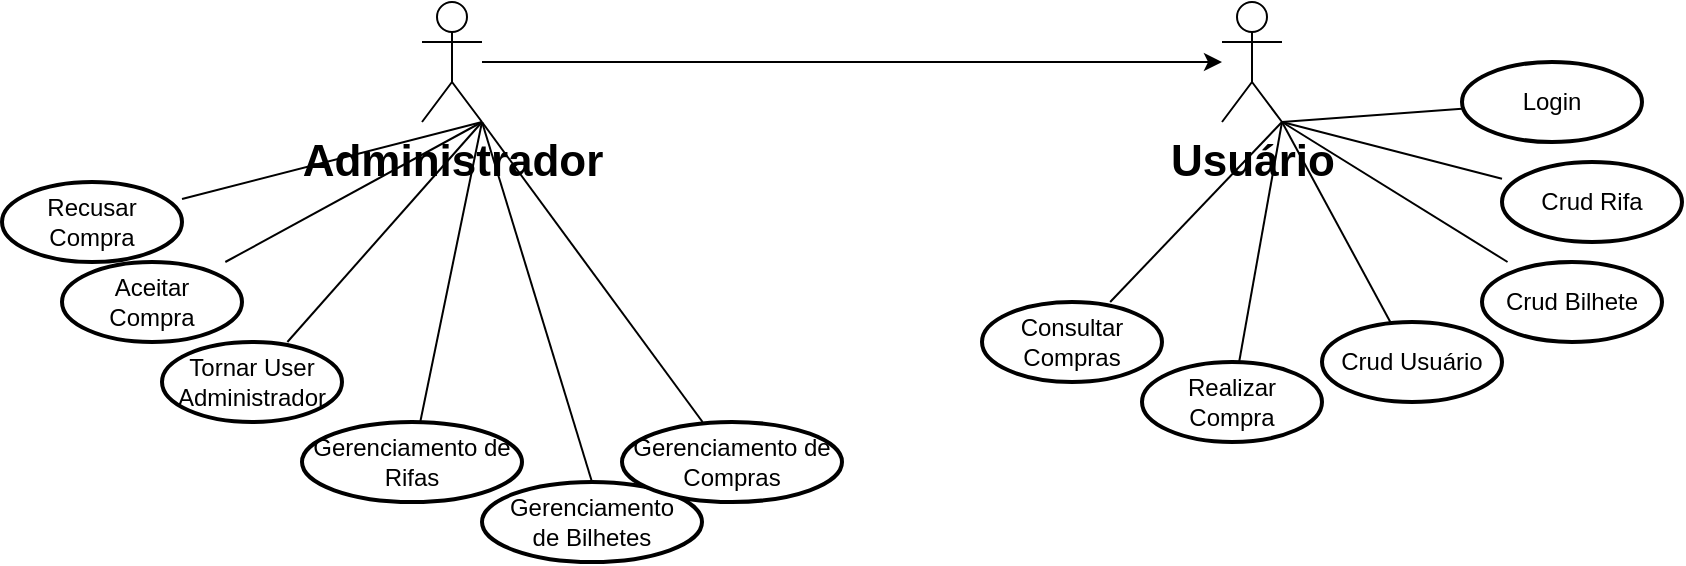 <mxfile version="24.7.6">
  <diagram name="Página-1" id="0cD8Fg3UPsGDTaGrWET5">
    <mxGraphModel grid="1" page="1" gridSize="10" guides="1" tooltips="1" connect="1" arrows="1" fold="1" pageScale="1" pageWidth="827" pageHeight="1169" math="0" shadow="0">
      <root>
        <mxCell id="0" />
        <mxCell id="1" parent="0" />
        <mxCell id="89c1PKfyX5AEyHT6HNS9-9" value="" style="edgeStyle=orthogonalEdgeStyle;rounded=0;orthogonalLoop=1;jettySize=auto;html=1;" edge="1" parent="1" source="89c1PKfyX5AEyHT6HNS9-3" target="89c1PKfyX5AEyHT6HNS9-8">
          <mxGeometry relative="1" as="geometry" />
        </mxCell>
        <mxCell id="89c1PKfyX5AEyHT6HNS9-3" value="Administrador&lt;div style=&quot;font-size: 22px;&quot;&gt;&lt;br style=&quot;font-size: 22px;&quot;&gt;&lt;/div&gt;" style="shape=umlActor;verticalLabelPosition=bottom;verticalAlign=top;html=1;fontSize=22;fontStyle=1" vertex="1" parent="1">
          <mxGeometry x="190" y="60" width="30" height="60" as="geometry" />
        </mxCell>
        <mxCell id="89c1PKfyX5AEyHT6HNS9-8" value="Usuário&lt;div style=&quot;font-size: 22px;&quot;&gt;&lt;br style=&quot;font-size: 22px;&quot;&gt;&lt;/div&gt;" style="shape=umlActor;verticalLabelPosition=bottom;verticalAlign=top;html=1;fontSize=22;fontStyle=1" vertex="1" parent="1">
          <mxGeometry x="590" y="60" width="30" height="60" as="geometry" />
        </mxCell>
        <mxCell id="89c1PKfyX5AEyHT6HNS9-14" style="edgeStyle=orthogonalEdgeStyle;rounded=0;orthogonalLoop=1;jettySize=auto;html=1;exitX=0.5;exitY=0;exitDx=0;exitDy=0;exitPerimeter=0;strokeColor=none;" edge="1" parent="1" source="89c1PKfyX5AEyHT6HNS9-12">
          <mxGeometry relative="1" as="geometry">
            <mxPoint x="620" y="210" as="targetPoint" />
          </mxGeometry>
        </mxCell>
        <mxCell id="89c1PKfyX5AEyHT6HNS9-15" style="rounded=0;orthogonalLoop=1;jettySize=auto;html=1;endArrow=none;endFill=0;" edge="1" parent="1" source="89c1PKfyX5AEyHT6HNS9-12">
          <mxGeometry relative="1" as="geometry">
            <mxPoint x="620" y="120" as="targetPoint" />
          </mxGeometry>
        </mxCell>
        <mxCell id="89c1PKfyX5AEyHT6HNS9-12" value="Login" style="strokeWidth=2;html=1;shape=mxgraph.flowchart.start_1;whiteSpace=wrap;" vertex="1" parent="1">
          <mxGeometry x="710" y="90" width="90" height="40" as="geometry" />
        </mxCell>
        <mxCell id="89c1PKfyX5AEyHT6HNS9-17" style="rounded=0;orthogonalLoop=1;jettySize=auto;html=1;endArrow=none;endFill=0;" edge="1" parent="1" source="89c1PKfyX5AEyHT6HNS9-16">
          <mxGeometry relative="1" as="geometry">
            <mxPoint x="620" y="120" as="targetPoint" />
          </mxGeometry>
        </mxCell>
        <mxCell id="89c1PKfyX5AEyHT6HNS9-16" value="Crud Rifa" style="strokeWidth=2;html=1;shape=mxgraph.flowchart.start_1;whiteSpace=wrap;" vertex="1" parent="1">
          <mxGeometry x="730" y="140" width="90" height="40" as="geometry" />
        </mxCell>
        <mxCell id="89c1PKfyX5AEyHT6HNS9-18" value="Crud Bilhete" style="strokeWidth=2;html=1;shape=mxgraph.flowchart.start_1;whiteSpace=wrap;" vertex="1" parent="1">
          <mxGeometry x="720" y="190" width="90" height="40" as="geometry" />
        </mxCell>
        <mxCell id="89c1PKfyX5AEyHT6HNS9-19" style="rounded=0;orthogonalLoop=1;jettySize=auto;html=1;entryX=1;entryY=1;entryDx=0;entryDy=0;entryPerimeter=0;endArrow=none;endFill=0;" edge="1" parent="1" source="89c1PKfyX5AEyHT6HNS9-18" target="89c1PKfyX5AEyHT6HNS9-8">
          <mxGeometry relative="1" as="geometry" />
        </mxCell>
        <mxCell id="89c1PKfyX5AEyHT6HNS9-22" value="Tornar User&lt;div&gt;Administrador&lt;/div&gt;" style="strokeWidth=2;html=1;shape=mxgraph.flowchart.start_1;whiteSpace=wrap;" vertex="1" parent="1">
          <mxGeometry x="60" y="230" width="90" height="40" as="geometry" />
        </mxCell>
        <mxCell id="89c1PKfyX5AEyHT6HNS9-23" style="rounded=0;orthogonalLoop=1;jettySize=auto;html=1;endArrow=none;endFill=0;" edge="1" parent="1" source="89c1PKfyX5AEyHT6HNS9-22">
          <mxGeometry relative="1" as="geometry">
            <mxPoint x="220" y="120" as="targetPoint" />
          </mxGeometry>
        </mxCell>
        <mxCell id="89c1PKfyX5AEyHT6HNS9-24" value="Realizar Compra" style="strokeWidth=2;html=1;shape=mxgraph.flowchart.start_1;whiteSpace=wrap;" vertex="1" parent="1">
          <mxGeometry x="550" y="240" width="90" height="40" as="geometry" />
        </mxCell>
        <mxCell id="89c1PKfyX5AEyHT6HNS9-25" value="Crud Usuário" style="strokeWidth=2;html=1;shape=mxgraph.flowchart.start_1;whiteSpace=wrap;" vertex="1" parent="1">
          <mxGeometry x="640" y="220" width="90" height="40" as="geometry" />
        </mxCell>
        <mxCell id="89c1PKfyX5AEyHT6HNS9-26" value="Recusar&lt;div&gt;Compra&lt;/div&gt;" style="strokeWidth=2;html=1;shape=mxgraph.flowchart.start_1;whiteSpace=wrap;" vertex="1" parent="1">
          <mxGeometry x="-20" y="150" width="90" height="40" as="geometry" />
        </mxCell>
        <mxCell id="89c1PKfyX5AEyHT6HNS9-27" style="rounded=0;orthogonalLoop=1;jettySize=auto;html=1;endArrow=none;endFill=0;" edge="1" parent="1" source="89c1PKfyX5AEyHT6HNS9-26">
          <mxGeometry relative="1" as="geometry">
            <mxPoint x="220" y="120" as="targetPoint" />
          </mxGeometry>
        </mxCell>
        <mxCell id="89c1PKfyX5AEyHT6HNS9-28" style="rounded=0;orthogonalLoop=1;jettySize=auto;html=1;entryX=1;entryY=1;entryDx=0;entryDy=0;entryPerimeter=0;endArrow=none;endFill=0;" edge="1" parent="1" source="89c1PKfyX5AEyHT6HNS9-25" target="89c1PKfyX5AEyHT6HNS9-8">
          <mxGeometry relative="1" as="geometry" />
        </mxCell>
        <mxCell id="89c1PKfyX5AEyHT6HNS9-29" value="Aceitar&lt;div&gt;Compra&lt;/div&gt;" style="strokeWidth=2;html=1;shape=mxgraph.flowchart.start_1;whiteSpace=wrap;" vertex="1" parent="1">
          <mxGeometry x="10" y="190" width="90" height="40" as="geometry" />
        </mxCell>
        <mxCell id="89c1PKfyX5AEyHT6HNS9-30" style="rounded=0;orthogonalLoop=1;jettySize=auto;html=1;endArrow=none;endFill=0;entryX=1;entryY=1;entryDx=0;entryDy=0;entryPerimeter=0;" edge="1" parent="1" source="89c1PKfyX5AEyHT6HNS9-29" target="89c1PKfyX5AEyHT6HNS9-3">
          <mxGeometry relative="1" as="geometry">
            <mxPoint x="630" y="80" as="targetPoint" />
          </mxGeometry>
        </mxCell>
        <mxCell id="89c1PKfyX5AEyHT6HNS9-31" style="rounded=0;orthogonalLoop=1;jettySize=auto;html=1;endArrow=none;endFill=0;" edge="1" parent="1" source="89c1PKfyX5AEyHT6HNS9-24">
          <mxGeometry relative="1" as="geometry">
            <mxPoint x="620" y="120" as="targetPoint" />
          </mxGeometry>
        </mxCell>
        <mxCell id="89c1PKfyX5AEyHT6HNS9-37" value="&lt;div&gt;Gerenciamento de Rifas&lt;/div&gt;" style="strokeWidth=2;html=1;shape=mxgraph.flowchart.start_1;whiteSpace=wrap;" vertex="1" parent="1">
          <mxGeometry x="130" y="270" width="110" height="40" as="geometry" />
        </mxCell>
        <mxCell id="89c1PKfyX5AEyHT6HNS9-38" style="rounded=0;orthogonalLoop=1;jettySize=auto;html=1;entryX=1;entryY=1;entryDx=0;entryDy=0;entryPerimeter=0;endArrow=none;endFill=0;" edge="1" parent="1" source="89c1PKfyX5AEyHT6HNS9-37" target="89c1PKfyX5AEyHT6HNS9-3">
          <mxGeometry relative="1" as="geometry" />
        </mxCell>
        <mxCell id="89c1PKfyX5AEyHT6HNS9-39" style="rounded=0;orthogonalLoop=1;jettySize=auto;html=1;entryX=1;entryY=1;entryDx=0;entryDy=0;entryPerimeter=0;endArrow=none;endFill=0;exitX=0.5;exitY=0;exitDx=0;exitDy=0;exitPerimeter=0;" edge="1" parent="1" source="89c1PKfyX5AEyHT6HNS9-40" target="89c1PKfyX5AEyHT6HNS9-3">
          <mxGeometry relative="1" as="geometry">
            <mxPoint x="360" y="220" as="sourcePoint" />
            <mxPoint x="353" y="100" as="targetPoint" />
          </mxGeometry>
        </mxCell>
        <mxCell id="89c1PKfyX5AEyHT6HNS9-40" value="Gerenciamento&lt;div&gt;de Bilhetes&lt;/div&gt;" style="strokeWidth=2;html=1;shape=mxgraph.flowchart.start_1;whiteSpace=wrap;" vertex="1" parent="1">
          <mxGeometry x="220" y="300" width="110" height="40" as="geometry" />
        </mxCell>
        <mxCell id="E5qi2vbXxX6LOXJ6K1H3-6" style="rounded=0;orthogonalLoop=1;jettySize=auto;html=1;endArrow=none;endFill=0;" edge="1" parent="1" source="E5qi2vbXxX6LOXJ6K1H3-1">
          <mxGeometry relative="1" as="geometry">
            <mxPoint x="220" y="120" as="targetPoint" />
          </mxGeometry>
        </mxCell>
        <mxCell id="E5qi2vbXxX6LOXJ6K1H3-1" value="&lt;div&gt;Gerenciamento de Compras&lt;/div&gt;" style="strokeWidth=2;html=1;shape=mxgraph.flowchart.start_1;whiteSpace=wrap;" vertex="1" parent="1">
          <mxGeometry x="290" y="270" width="110" height="40" as="geometry" />
        </mxCell>
        <mxCell id="E5qi2vbXxX6LOXJ6K1H3-5" style="rounded=0;orthogonalLoop=1;jettySize=auto;html=1;endArrow=none;endFill=0;" edge="1" parent="1" source="E5qi2vbXxX6LOXJ6K1H3-3">
          <mxGeometry relative="1" as="geometry">
            <mxPoint x="620" y="120" as="targetPoint" />
          </mxGeometry>
        </mxCell>
        <mxCell id="E5qi2vbXxX6LOXJ6K1H3-3" value="Consultar Compras" style="strokeWidth=2;html=1;shape=mxgraph.flowchart.start_1;whiteSpace=wrap;" vertex="1" parent="1">
          <mxGeometry x="470" y="210" width="90" height="40" as="geometry" />
        </mxCell>
      </root>
    </mxGraphModel>
  </diagram>
</mxfile>
